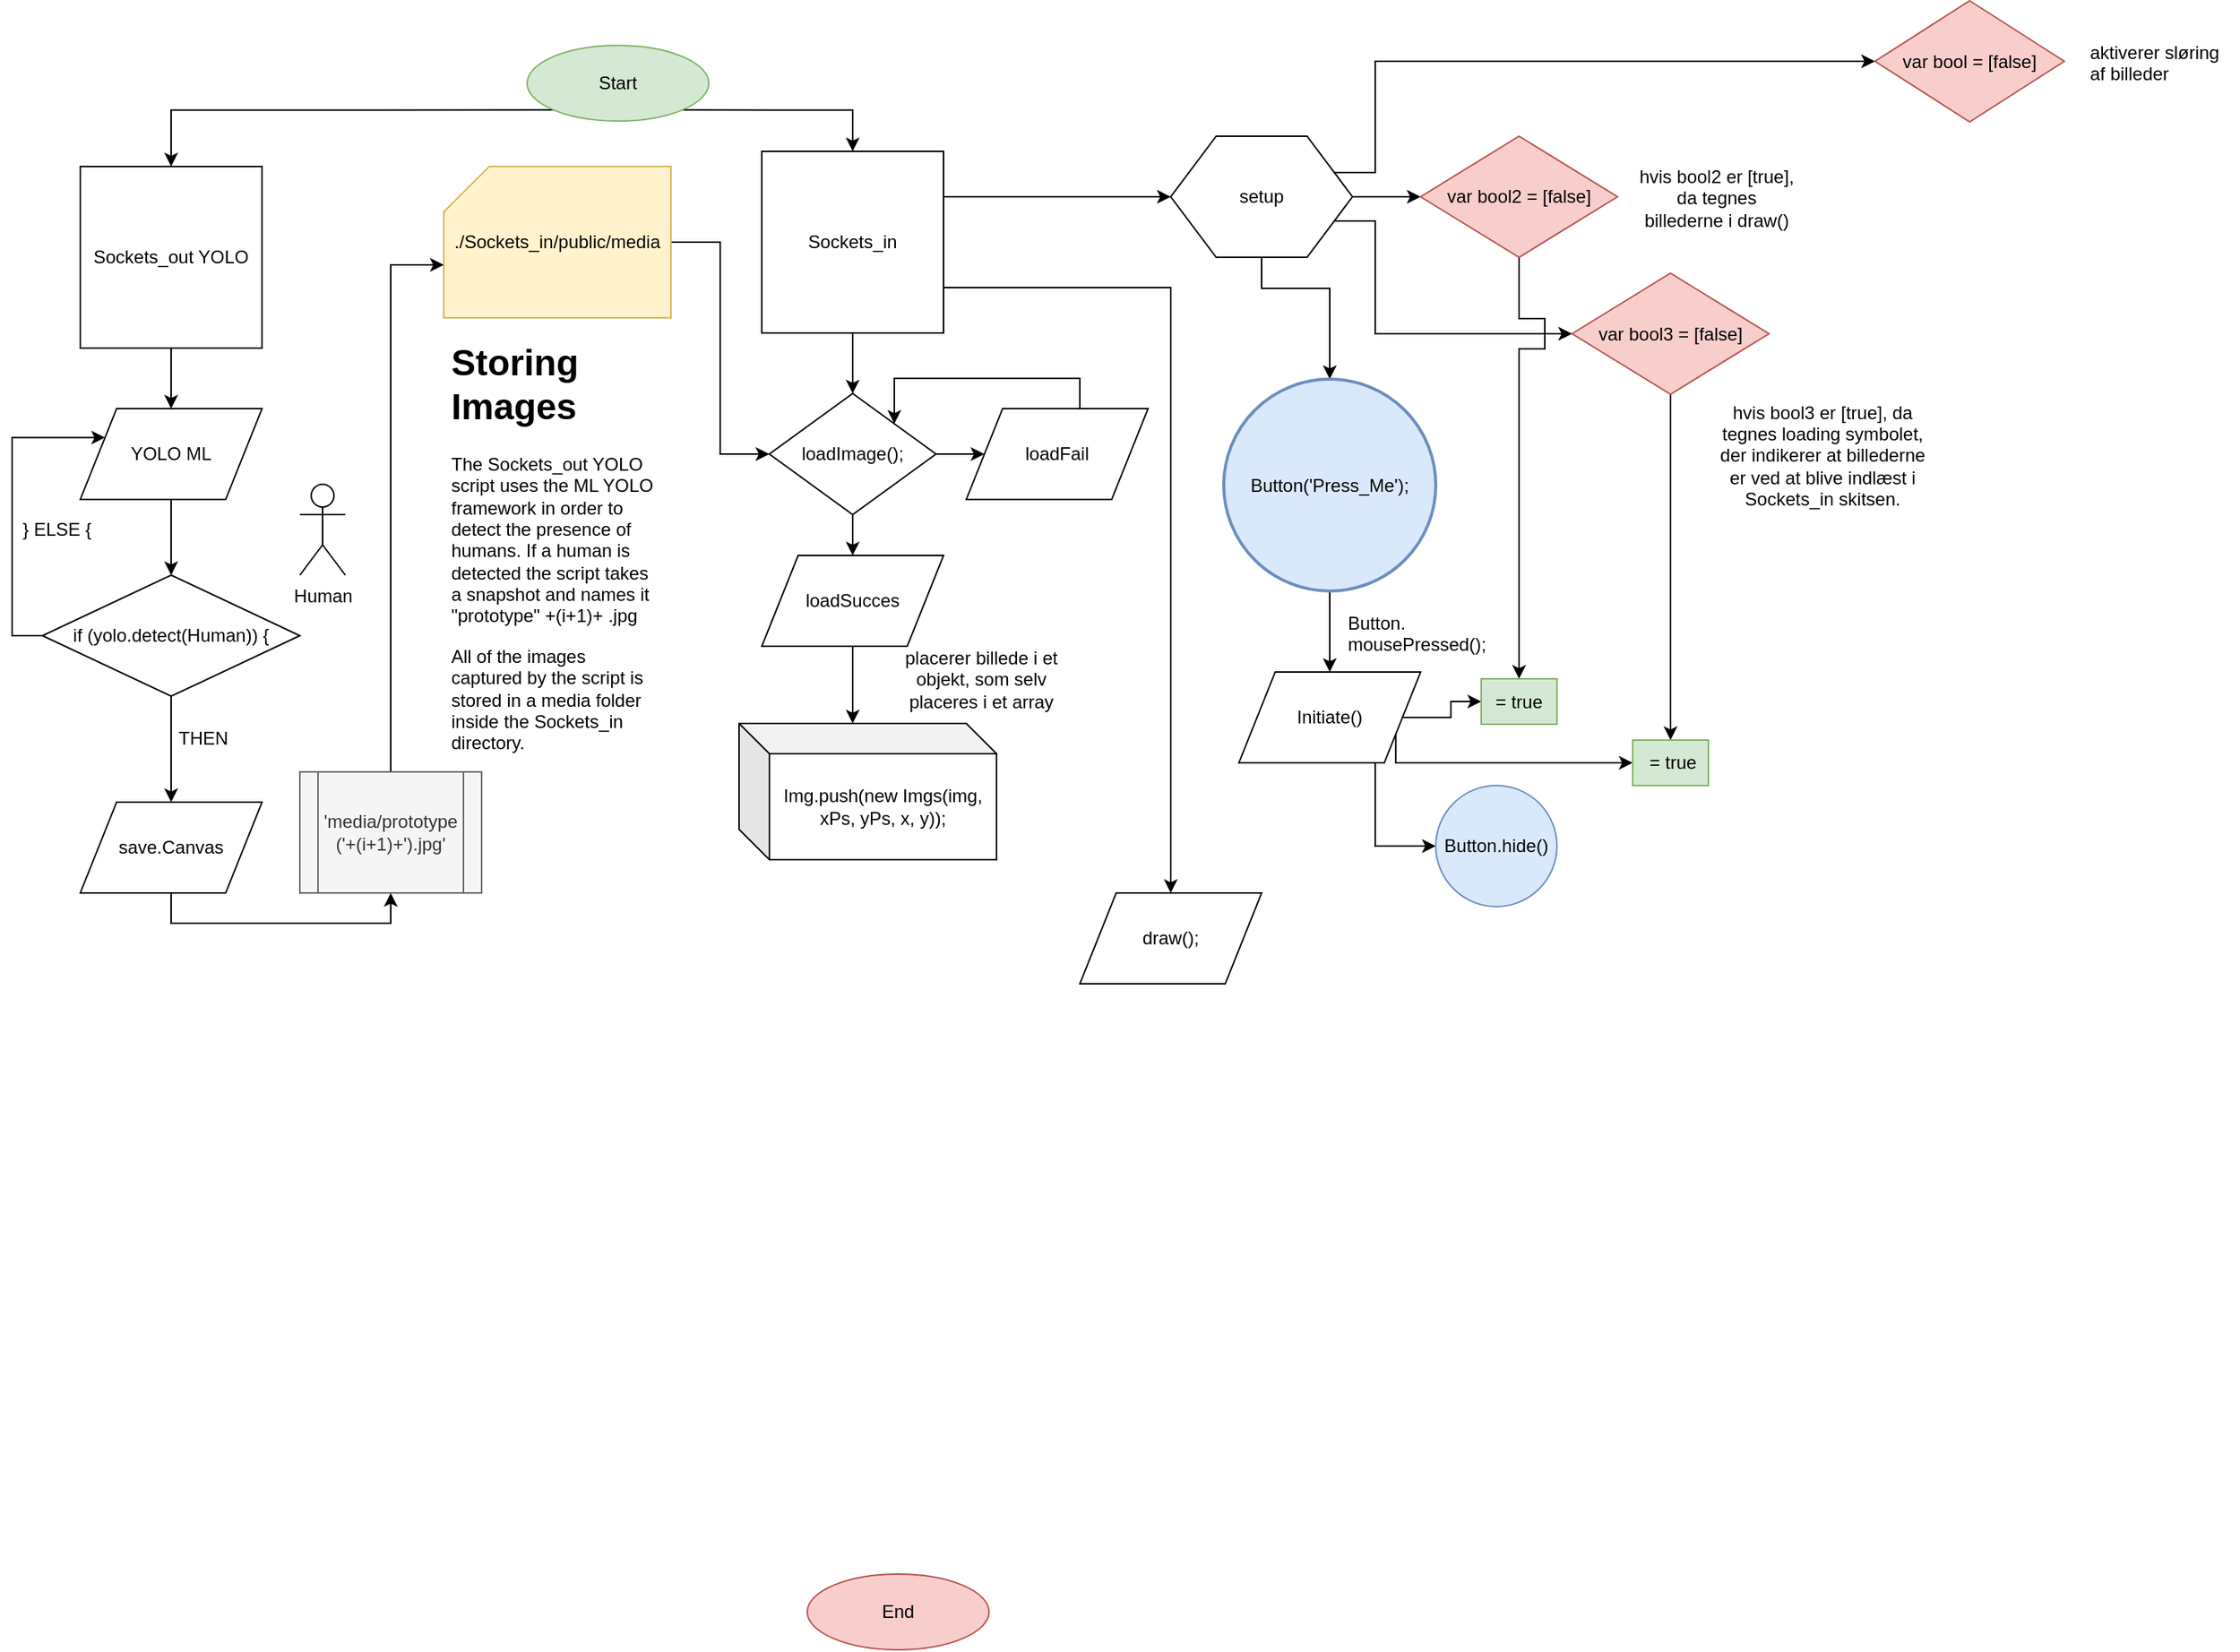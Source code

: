 <mxfile version="10.6.7" type="github"><diagram id="f54uLI79_VjtO5-oZpdd" name="Page-1"><mxGraphModel dx="1042" dy="2362" grid="1" gridSize="10" guides="1" tooltips="1" connect="1" arrows="1" fold="1" page="1" pageScale="1" pageWidth="1169" pageHeight="1654" math="0" shadow="0"><root><mxCell id="0"/><mxCell id="1" parent="0"/><mxCell id="1b6lKuzYRBC85_lKOtXK-6" style="edgeStyle=orthogonalEdgeStyle;rounded=0;orthogonalLoop=1;jettySize=auto;html=1;exitX=1;exitY=1;exitDx=0;exitDy=0;" parent="1" source="1b6lKuzYRBC85_lKOtXK-1" target="1b6lKuzYRBC85_lKOtXK-3" edge="1"><mxGeometry relative="1" as="geometry"/></mxCell><mxCell id="1b6lKuzYRBC85_lKOtXK-7" style="edgeStyle=orthogonalEdgeStyle;rounded=0;orthogonalLoop=1;jettySize=auto;html=1;exitX=0;exitY=1;exitDx=0;exitDy=0;" parent="1" source="1b6lKuzYRBC85_lKOtXK-1" target="1b6lKuzYRBC85_lKOtXK-5" edge="1"><mxGeometry relative="1" as="geometry"/></mxCell><mxCell id="1b6lKuzYRBC85_lKOtXK-1" value="Start" style="ellipse;whiteSpace=wrap;html=1;fillColor=#d5e8d4;strokeColor=#82b366;" parent="1" vertex="1"><mxGeometry x="380" y="20" width="120" height="50" as="geometry"/></mxCell><mxCell id="1b6lKuzYRBC85_lKOtXK-2" value="End" style="ellipse;whiteSpace=wrap;html=1;fillColor=#f8cecc;strokeColor=#b85450;" parent="1" vertex="1"><mxGeometry x="565" y="1030" width="120" height="50" as="geometry"/></mxCell><mxCell id="1b6lKuzYRBC85_lKOtXK-35" style="edgeStyle=orthogonalEdgeStyle;rounded=0;orthogonalLoop=1;jettySize=auto;html=1;exitX=0.5;exitY=1;exitDx=0;exitDy=0;entryX=0.5;entryY=0;entryDx=0;entryDy=0;" parent="1" source="1b6lKuzYRBC85_lKOtXK-3" target="1b6lKuzYRBC85_lKOtXK-36" edge="1"><mxGeometry relative="1" as="geometry"><mxPoint x="595" y="280" as="targetPoint"/></mxGeometry></mxCell><mxCell id="pceCLB4vCoSLa3JI8681-9" style="edgeStyle=orthogonalEdgeStyle;rounded=0;orthogonalLoop=1;jettySize=auto;html=1;exitX=1;exitY=0.25;exitDx=0;exitDy=0;entryX=0;entryY=0.5;entryDx=0;entryDy=0;" edge="1" parent="1" source="1b6lKuzYRBC85_lKOtXK-3" target="1b6lKuzYRBC85_lKOtXK-57"><mxGeometry relative="1" as="geometry"/></mxCell><mxCell id="pceCLB4vCoSLa3JI8681-12" style="edgeStyle=orthogonalEdgeStyle;rounded=0;orthogonalLoop=1;jettySize=auto;html=1;exitX=1;exitY=0.75;exitDx=0;exitDy=0;entryX=0.5;entryY=0;entryDx=0;entryDy=0;" edge="1" parent="1" source="1b6lKuzYRBC85_lKOtXK-3" target="pceCLB4vCoSLa3JI8681-10"><mxGeometry relative="1" as="geometry"/></mxCell><mxCell id="1b6lKuzYRBC85_lKOtXK-3" value="Sockets_in" style="rounded=0;whiteSpace=wrap;html=1;" parent="1" vertex="1"><mxGeometry x="535" y="90" width="120" height="120" as="geometry"/></mxCell><mxCell id="1b6lKuzYRBC85_lKOtXK-9" style="edgeStyle=orthogonalEdgeStyle;rounded=0;orthogonalLoop=1;jettySize=auto;html=1;exitX=0.5;exitY=1;exitDx=0;exitDy=0;" parent="1" source="1b6lKuzYRBC85_lKOtXK-5" target="1b6lKuzYRBC85_lKOtXK-8" edge="1"><mxGeometry relative="1" as="geometry"/></mxCell><mxCell id="1b6lKuzYRBC85_lKOtXK-5" value="Sockets_out YOLO" style="whiteSpace=wrap;html=1;aspect=fixed;" parent="1" vertex="1"><mxGeometry x="85" y="100" width="120" height="120" as="geometry"/></mxCell><mxCell id="1b6lKuzYRBC85_lKOtXK-11" style="edgeStyle=orthogonalEdgeStyle;rounded=0;orthogonalLoop=1;jettySize=auto;html=1;exitX=0.5;exitY=1;exitDx=0;exitDy=0;entryX=0.5;entryY=0;entryDx=0;entryDy=0;" parent="1" source="1b6lKuzYRBC85_lKOtXK-8" target="1b6lKuzYRBC85_lKOtXK-10" edge="1"><mxGeometry relative="1" as="geometry"/></mxCell><mxCell id="1b6lKuzYRBC85_lKOtXK-8" value="YOLO ML" style="shape=parallelogram;perimeter=parallelogramPerimeter;whiteSpace=wrap;html=1;" parent="1" vertex="1"><mxGeometry x="85" y="260" width="120" height="60" as="geometry"/></mxCell><mxCell id="1b6lKuzYRBC85_lKOtXK-13" style="edgeStyle=orthogonalEdgeStyle;rounded=0;orthogonalLoop=1;jettySize=auto;html=1;exitX=0.5;exitY=1;exitDx=0;exitDy=0;entryX=0.5;entryY=0;entryDx=0;entryDy=0;" parent="1" source="1b6lKuzYRBC85_lKOtXK-10" target="1b6lKuzYRBC85_lKOtXK-12" edge="1"><mxGeometry relative="1" as="geometry"/></mxCell><mxCell id="1b6lKuzYRBC85_lKOtXK-16" style="edgeStyle=orthogonalEdgeStyle;rounded=0;orthogonalLoop=1;jettySize=auto;html=1;exitX=0;exitY=0.5;exitDx=0;exitDy=0;entryX=0;entryY=0.25;entryDx=0;entryDy=0;" parent="1" source="1b6lKuzYRBC85_lKOtXK-10" target="1b6lKuzYRBC85_lKOtXK-8" edge="1"><mxGeometry relative="1" as="geometry"><Array as="points"><mxPoint x="40" y="410"/><mxPoint x="40" y="279"/></Array></mxGeometry></mxCell><mxCell id="1b6lKuzYRBC85_lKOtXK-10" value="if (yolo.detect(Human)) {" style="rhombus;whiteSpace=wrap;html=1;" parent="1" vertex="1"><mxGeometry x="60" y="370" width="170" height="80" as="geometry"/></mxCell><mxCell id="1b6lKuzYRBC85_lKOtXK-24" style="edgeStyle=orthogonalEdgeStyle;rounded=0;orthogonalLoop=1;jettySize=auto;html=1;exitX=0.5;exitY=1;exitDx=0;exitDy=0;entryX=0.5;entryY=1;entryDx=0;entryDy=0;" parent="1" source="1b6lKuzYRBC85_lKOtXK-12" target="1b6lKuzYRBC85_lKOtXK-23" edge="1"><mxGeometry relative="1" as="geometry"/></mxCell><mxCell id="1b6lKuzYRBC85_lKOtXK-12" value="save.Canvas" style="shape=parallelogram;perimeter=parallelogramPerimeter;whiteSpace=wrap;html=1;" parent="1" vertex="1"><mxGeometry x="85" y="520" width="120" height="60" as="geometry"/></mxCell><mxCell id="1b6lKuzYRBC85_lKOtXK-17" value="THEN" style="text;html=1;resizable=0;points=[];autosize=1;align=left;verticalAlign=top;spacingTop=-4;" parent="1" vertex="1"><mxGeometry x="148" y="468" width="50" height="20" as="geometry"/></mxCell><mxCell id="1b6lKuzYRBC85_lKOtXK-18" value="} ELSE {&amp;nbsp;" style="text;html=1;resizable=0;points=[];autosize=1;align=left;verticalAlign=top;spacingTop=-4;" parent="1" vertex="1"><mxGeometry x="45" y="330" width="60" height="20" as="geometry"/></mxCell><mxCell id="1b6lKuzYRBC85_lKOtXK-39" style="edgeStyle=orthogonalEdgeStyle;rounded=0;orthogonalLoop=1;jettySize=auto;html=1;exitX=1;exitY=0.5;exitDx=0;exitDy=0;exitPerimeter=0;entryX=0;entryY=0.5;entryDx=0;entryDy=0;" parent="1" source="1b6lKuzYRBC85_lKOtXK-19" target="1b6lKuzYRBC85_lKOtXK-36" edge="1"><mxGeometry relative="1" as="geometry"/></mxCell><mxCell id="1b6lKuzYRBC85_lKOtXK-19" value="./Sockets_in/public/media" style="shape=card;whiteSpace=wrap;html=1;fillColor=#fff2cc;strokeColor=#d6b656;" parent="1" vertex="1"><mxGeometry x="325" y="100" width="150" height="100" as="geometry"/></mxCell><mxCell id="1b6lKuzYRBC85_lKOtXK-25" style="edgeStyle=orthogonalEdgeStyle;rounded=0;orthogonalLoop=1;jettySize=auto;html=1;exitX=0.5;exitY=0;exitDx=0;exitDy=0;entryX=0;entryY=0;entryDx=0;entryDy=65;entryPerimeter=0;" parent="1" source="1b6lKuzYRBC85_lKOtXK-23" target="1b6lKuzYRBC85_lKOtXK-19" edge="1"><mxGeometry relative="1" as="geometry"/></mxCell><mxCell id="1b6lKuzYRBC85_lKOtXK-23" value="'media/prototype ('+(i+1)+').jpg'&lt;br&gt;" style="shape=process;whiteSpace=wrap;html=1;backgroundOutline=1;fillColor=#f5f5f5;strokeColor=#666666;fontColor=#333333;" parent="1" vertex="1"><mxGeometry x="230" y="500" width="120" height="80" as="geometry"/></mxCell><mxCell id="1b6lKuzYRBC85_lKOtXK-28" value="&lt;h1&gt;Storing Images&lt;/h1&gt;&lt;p&gt;The Sockets_out YOLO script uses the ML YOLO framework in order to detect the presence of humans. If a human is detected the script takes a snapshot and names it &quot;prototype&quot; +(i+1)+ .jpg&amp;nbsp;&lt;/p&gt;&lt;p&gt;All of the images captured by the script is stored in a media folder inside the Sockets_in directory.&lt;/p&gt;" style="text;html=1;strokeColor=none;fillColor=none;spacing=5;spacingTop=-20;whiteSpace=wrap;overflow=hidden;rounded=0;" parent="1" vertex="1"><mxGeometry x="325" y="210" width="145" height="280" as="geometry"/></mxCell><mxCell id="1b6lKuzYRBC85_lKOtXK-42" style="edgeStyle=orthogonalEdgeStyle;rounded=0;orthogonalLoop=1;jettySize=auto;html=1;exitX=0.5;exitY=1;exitDx=0;exitDy=0;" parent="1" source="1b6lKuzYRBC85_lKOtXK-36" target="1b6lKuzYRBC85_lKOtXK-40" edge="1"><mxGeometry relative="1" as="geometry"/></mxCell><mxCell id="1b6lKuzYRBC85_lKOtXK-43" style="edgeStyle=orthogonalEdgeStyle;rounded=0;orthogonalLoop=1;jettySize=auto;html=1;exitX=1;exitY=0.5;exitDx=0;exitDy=0;entryX=0;entryY=0.5;entryDx=0;entryDy=0;" parent="1" source="1b6lKuzYRBC85_lKOtXK-36" target="1b6lKuzYRBC85_lKOtXK-41" edge="1"><mxGeometry relative="1" as="geometry"/></mxCell><mxCell id="1b6lKuzYRBC85_lKOtXK-36" value="loadImage();" style="rhombus;whiteSpace=wrap;html=1;" parent="1" vertex="1"><mxGeometry x="540" y="250" width="110" height="80" as="geometry"/></mxCell><mxCell id="1b6lKuzYRBC85_lKOtXK-52" style="edgeStyle=orthogonalEdgeStyle;rounded=0;orthogonalLoop=1;jettySize=auto;html=1;exitX=0.5;exitY=1;exitDx=0;exitDy=0;entryX=0;entryY=0;entryDx=75;entryDy=0;entryPerimeter=0;" parent="1" source="1b6lKuzYRBC85_lKOtXK-40" target="1b6lKuzYRBC85_lKOtXK-44" edge="1"><mxGeometry relative="1" as="geometry"/></mxCell><mxCell id="1b6lKuzYRBC85_lKOtXK-40" value="loadSucces" style="shape=parallelogram;perimeter=parallelogramPerimeter;whiteSpace=wrap;html=1;" parent="1" vertex="1"><mxGeometry x="535" y="357" width="120" height="60" as="geometry"/></mxCell><mxCell id="1b6lKuzYRBC85_lKOtXK-51" style="edgeStyle=orthogonalEdgeStyle;rounded=0;orthogonalLoop=1;jettySize=auto;html=1;exitX=0.5;exitY=0;exitDx=0;exitDy=0;entryX=1;entryY=0;entryDx=0;entryDy=0;" parent="1" source="1b6lKuzYRBC85_lKOtXK-41" target="1b6lKuzYRBC85_lKOtXK-36" edge="1"><mxGeometry relative="1" as="geometry"><Array as="points"><mxPoint x="745" y="240"/><mxPoint x="623" y="240"/></Array></mxGeometry></mxCell><mxCell id="1b6lKuzYRBC85_lKOtXK-41" value="loadFail" style="shape=parallelogram;perimeter=parallelogramPerimeter;whiteSpace=wrap;html=1;" parent="1" vertex="1"><mxGeometry x="670" y="260" width="120" height="60" as="geometry"/></mxCell><mxCell id="1b6lKuzYRBC85_lKOtXK-44" value="Img.push(new Imgs(img, xPs, yPs, x, y));" style="shape=cube;whiteSpace=wrap;html=1;boundedLbl=1;backgroundOutline=1;darkOpacity=0.05;darkOpacity2=0.1;" parent="1" vertex="1"><mxGeometry x="520" y="468" width="170" height="90" as="geometry"/></mxCell><mxCell id="1b6lKuzYRBC85_lKOtXK-49" value="placerer billede i et objekt, som selv placeres i et array" style="text;html=1;strokeColor=none;fillColor=none;align=center;verticalAlign=middle;whiteSpace=wrap;rounded=0;" parent="1" vertex="1"><mxGeometry x="625" y="388" width="110" height="102" as="geometry"/></mxCell><mxCell id="1b6lKuzYRBC85_lKOtXK-66" style="edgeStyle=orthogonalEdgeStyle;rounded=0;orthogonalLoop=1;jettySize=auto;html=1;exitX=1;exitY=0.5;exitDx=0;exitDy=0;entryX=0;entryY=0.5;entryDx=0;entryDy=0;" parent="1" source="1b6lKuzYRBC85_lKOtXK-57" target="1b6lKuzYRBC85_lKOtXK-61" edge="1"><mxGeometry relative="1" as="geometry"/></mxCell><mxCell id="1b6lKuzYRBC85_lKOtXK-73" style="edgeStyle=orthogonalEdgeStyle;rounded=0;orthogonalLoop=1;jettySize=auto;html=1;exitX=1;exitY=0.75;exitDx=0;exitDy=0;entryX=0;entryY=0.5;entryDx=0;entryDy=0;" parent="1" source="1b6lKuzYRBC85_lKOtXK-57" target="1b6lKuzYRBC85_lKOtXK-62" edge="1"><mxGeometry relative="1" as="geometry"><Array as="points"><mxPoint x="940" y="136.5"/><mxPoint x="940" y="210.5"/></Array></mxGeometry></mxCell><mxCell id="1b6lKuzYRBC85_lKOtXK-74" style="edgeStyle=orthogonalEdgeStyle;rounded=0;orthogonalLoop=1;jettySize=auto;html=1;exitX=1;exitY=0.25;exitDx=0;exitDy=0;entryX=0;entryY=0.5;entryDx=0;entryDy=0;" parent="1" source="1b6lKuzYRBC85_lKOtXK-57" target="1b6lKuzYRBC85_lKOtXK-60" edge="1"><mxGeometry relative="1" as="geometry"><Array as="points"><mxPoint x="940" y="104.5"/><mxPoint x="940" y="30.5"/></Array></mxGeometry></mxCell><mxCell id="1b6lKuzYRBC85_lKOtXK-78" style="edgeStyle=orthogonalEdgeStyle;rounded=0;orthogonalLoop=1;jettySize=auto;html=1;exitX=0.5;exitY=1;exitDx=0;exitDy=0;" parent="1" source="1b6lKuzYRBC85_lKOtXK-57" target="1b6lKuzYRBC85_lKOtXK-77" edge="1"><mxGeometry relative="1" as="geometry"><Array as="points"><mxPoint x="865" y="180.5"/><mxPoint x="910" y="180.5"/></Array></mxGeometry></mxCell><mxCell id="1b6lKuzYRBC85_lKOtXK-57" value="setup" style="shape=hexagon;perimeter=hexagonPerimeter2;whiteSpace=wrap;html=1;" parent="1" vertex="1"><mxGeometry x="805" y="80" width="120" height="80" as="geometry"/></mxCell><mxCell id="1b6lKuzYRBC85_lKOtXK-60" value="var bool = [false]" style="rhombus;whiteSpace=wrap;html=1;fillColor=#f8cecc;strokeColor=#b85450;" parent="1" vertex="1"><mxGeometry x="1270" y="-9.5" width="125" height="80" as="geometry"/></mxCell><mxCell id="1b6lKuzYRBC85_lKOtXK-84" style="edgeStyle=orthogonalEdgeStyle;rounded=0;orthogonalLoop=1;jettySize=auto;html=1;exitX=0.5;exitY=1;exitDx=0;exitDy=0;entryX=0.5;entryY=0;entryDx=0;entryDy=0;" parent="1" source="1b6lKuzYRBC85_lKOtXK-61" target="1b6lKuzYRBC85_lKOtXK-83" edge="1"><mxGeometry relative="1" as="geometry"><Array as="points"><mxPoint x="1035" y="200.5"/><mxPoint x="1052" y="200.5"/><mxPoint x="1052" y="220.5"/><mxPoint x="1035" y="220.5"/></Array></mxGeometry></mxCell><mxCell id="1b6lKuzYRBC85_lKOtXK-61" value="var bool2 = [false]" style="rhombus;whiteSpace=wrap;html=1;fillColor=#f8cecc;strokeColor=#b85450;" parent="1" vertex="1"><mxGeometry x="970" y="80" width="130" height="80" as="geometry"/></mxCell><mxCell id="1b6lKuzYRBC85_lKOtXK-86" style="edgeStyle=orthogonalEdgeStyle;rounded=0;orthogonalLoop=1;jettySize=auto;html=1;exitX=0.5;exitY=1;exitDx=0;exitDy=0;" parent="1" source="1b6lKuzYRBC85_lKOtXK-62" target="1b6lKuzYRBC85_lKOtXK-85" edge="1"><mxGeometry relative="1" as="geometry"/></mxCell><mxCell id="1b6lKuzYRBC85_lKOtXK-62" value="var bool3 = [false]" style="rhombus;whiteSpace=wrap;html=1;fillColor=#f8cecc;strokeColor=#b85450;" parent="1" vertex="1"><mxGeometry x="1070" y="170.5" width="130" height="80" as="geometry"/></mxCell><mxCell id="1b6lKuzYRBC85_lKOtXK-81" style="edgeStyle=orthogonalEdgeStyle;rounded=0;orthogonalLoop=1;jettySize=auto;html=1;exitX=0.5;exitY=1;exitDx=0;exitDy=0;exitPerimeter=0;" parent="1" source="1b6lKuzYRBC85_lKOtXK-77" target="1b6lKuzYRBC85_lKOtXK-80" edge="1"><mxGeometry relative="1" as="geometry"/></mxCell><mxCell id="1b6lKuzYRBC85_lKOtXK-77" value="&lt;span&gt;Button('Press_Me');&lt;/span&gt;" style="strokeWidth=2;html=1;shape=mxgraph.flowchart.start_2;whiteSpace=wrap;fillColor=#dae8fc;strokeColor=#6c8ebf;" parent="1" vertex="1"><mxGeometry x="840" y="240.5" width="140" height="140" as="geometry"/></mxCell><mxCell id="1b6lKuzYRBC85_lKOtXK-87" style="edgeStyle=orthogonalEdgeStyle;rounded=0;orthogonalLoop=1;jettySize=auto;html=1;exitX=1;exitY=0.5;exitDx=0;exitDy=0;" parent="1" source="1b6lKuzYRBC85_lKOtXK-80" target="1b6lKuzYRBC85_lKOtXK-83" edge="1"><mxGeometry relative="1" as="geometry"/></mxCell><mxCell id="1b6lKuzYRBC85_lKOtXK-88" style="edgeStyle=orthogonalEdgeStyle;rounded=0;orthogonalLoop=1;jettySize=auto;html=1;exitX=1;exitY=0.75;exitDx=0;exitDy=0;entryX=0;entryY=0.5;entryDx=0;entryDy=0;" parent="1" source="1b6lKuzYRBC85_lKOtXK-80" target="1b6lKuzYRBC85_lKOtXK-85" edge="1"><mxGeometry relative="1" as="geometry"><Array as="points"><mxPoint x="954" y="494"/></Array></mxGeometry></mxCell><mxCell id="pceCLB4vCoSLa3JI8681-8" style="edgeStyle=orthogonalEdgeStyle;rounded=0;orthogonalLoop=1;jettySize=auto;html=1;exitX=0.75;exitY=1;exitDx=0;exitDy=0;entryX=0;entryY=0.5;entryDx=0;entryDy=0;" edge="1" parent="1" source="1b6lKuzYRBC85_lKOtXK-80" target="pceCLB4vCoSLa3JI8681-7"><mxGeometry relative="1" as="geometry"/></mxCell><mxCell id="1b6lKuzYRBC85_lKOtXK-80" value="Initiate()" style="shape=parallelogram;perimeter=parallelogramPerimeter;whiteSpace=wrap;html=1;" parent="1" vertex="1"><mxGeometry x="850" y="434" width="120" height="60" as="geometry"/></mxCell><mxCell id="1b6lKuzYRBC85_lKOtXK-82" value="Button.&lt;br&gt;mousePressed();" style="text;html=1;resizable=0;points=[];autosize=1;align=left;verticalAlign=top;spacingTop=-4;" parent="1" vertex="1"><mxGeometry x="920" y="392" width="110" height="30" as="geometry"/></mxCell><mxCell id="1b6lKuzYRBC85_lKOtXK-83" value="= true" style="rounded=0;whiteSpace=wrap;html=1;fillColor=#d5e8d4;strokeColor=#82b366;" parent="1" vertex="1"><mxGeometry x="1010" y="438.5" width="50" height="30" as="geometry"/></mxCell><mxCell id="1b6lKuzYRBC85_lKOtXK-85" value="&amp;nbsp;= true" style="rounded=0;whiteSpace=wrap;html=1;fillColor=#d5e8d4;strokeColor=#82b366;" parent="1" vertex="1"><mxGeometry x="1110" y="479" width="50" height="30" as="geometry"/></mxCell><mxCell id="1b6lKuzYRBC85_lKOtXK-89" value="hvis bool2 er [true], da tegnes billederne i draw()" style="text;html=1;strokeColor=none;fillColor=none;align=center;verticalAlign=middle;whiteSpace=wrap;rounded=0;" parent="1" vertex="1"><mxGeometry x="1111" y="95.5" width="109" height="50" as="geometry"/></mxCell><mxCell id="1b6lKuzYRBC85_lKOtXK-91" value="hvis bool3 er [true], da tegnes loading symbolet, der indikerer at billederne er ved at blive indlæst i Sockets_in skitsen." style="text;html=1;strokeColor=none;fillColor=none;align=center;verticalAlign=middle;whiteSpace=wrap;rounded=0;" parent="1" vertex="1"><mxGeometry x="1160" y="245.5" width="151" height="90" as="geometry"/></mxCell><mxCell id="pceCLB4vCoSLa3JI8681-1" value="Human" style="shape=umlActor;verticalLabelPosition=bottom;labelBackgroundColor=#ffffff;verticalAlign=top;html=1;outlineConnect=0;" vertex="1" parent="1"><mxGeometry x="230" y="310" width="30" height="60" as="geometry"/></mxCell><mxCell id="pceCLB4vCoSLa3JI8681-7" value="Button.hide()" style="ellipse;whiteSpace=wrap;html=1;aspect=fixed;fillColor=#dae8fc;strokeColor=#6c8ebf;" vertex="1" parent="1"><mxGeometry x="980" y="509" width="80" height="80" as="geometry"/></mxCell><mxCell id="pceCLB4vCoSLa3JI8681-10" value="draw();" style="shape=parallelogram;perimeter=parallelogramPerimeter;whiteSpace=wrap;html=1;" vertex="1" parent="1"><mxGeometry x="745" y="580" width="120" height="60" as="geometry"/></mxCell><mxCell id="pceCLB4vCoSLa3JI8681-13" value="aktiverer sløring &lt;br&gt;af billeder" style="text;html=1;resizable=0;points=[];autosize=1;align=left;verticalAlign=top;spacingTop=-4;" vertex="1" parent="1"><mxGeometry x="1410" y="15" width="100" height="30" as="geometry"/></mxCell></root></mxGraphModel></diagram></mxfile>
